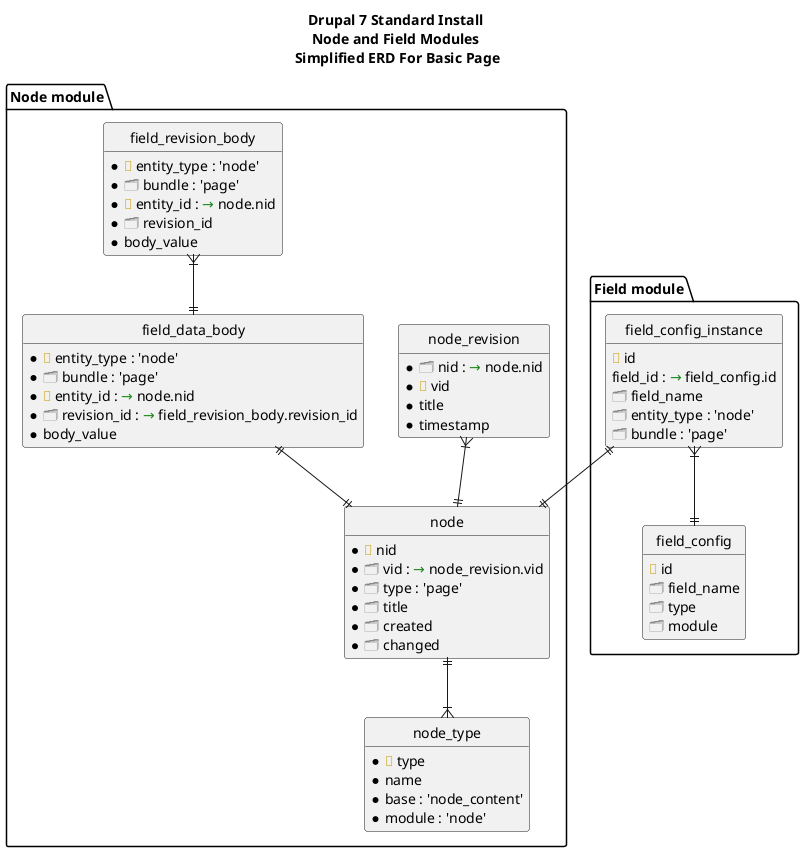@startuml

title Drupal 7 Standard Install\nNode and Field Modules\n Simplified ERD For Basic Page

hide circles
hide empty methods

!define KEY <color #D4AF37><U+1F511></color>
!define INDEX <color #888888><U+1F5C2></color>
!define FK <color #228B22><U+2192></color>


package "Node module" {

  entity node {
     * KEY nid
     * INDEX vid : FK node_revision.vid
     * INDEX type : 'page'
     * INDEX title
     * INDEX created
     * INDEX changed
  }

  entity node_revision {
    * INDEX nid : FK node.nid
    * KEY vid
    * title
    * timestamp
  }

  node_revision }|--|| node

  entity node_type {
    * KEY type
    * name
    * base : 'node_content'
    * module : 'node'
  }

  node ||--|{ node_type

  entity field_data_body {
    * KEY entity_type : 'node'
    * INDEX bundle : 'page'
    * KEY entity_id : FK node.nid
    * INDEX revision_id : FK field_revision_body.revision_id
    * body_value
  }

  field_data_body ||--|| node

  entity field_revision_body {
    * KEY entity_type : 'node'
    * INDEX bundle : 'page'
    * KEY entity_id : FK node.nid
    * INDEX revision_id
    * body_value
  }

  field_revision_body }|--|| field_data_body

}
'end package "Node module"

package "Field module" {

  entity field_config {
    KEY id
    INDEX field_name
    INDEX type
    INDEX module
  }

  entity field_config_instance {
    KEY id
    field_id : FK field_config.id
    INDEX field_name
    INDEX entity_type : 'node'
    INDEX bundle : 'page'
  }

  field_config_instance }|--|| field_config
  field_config_instance ||--|| node

}
'end package "Field module"

@enduml
